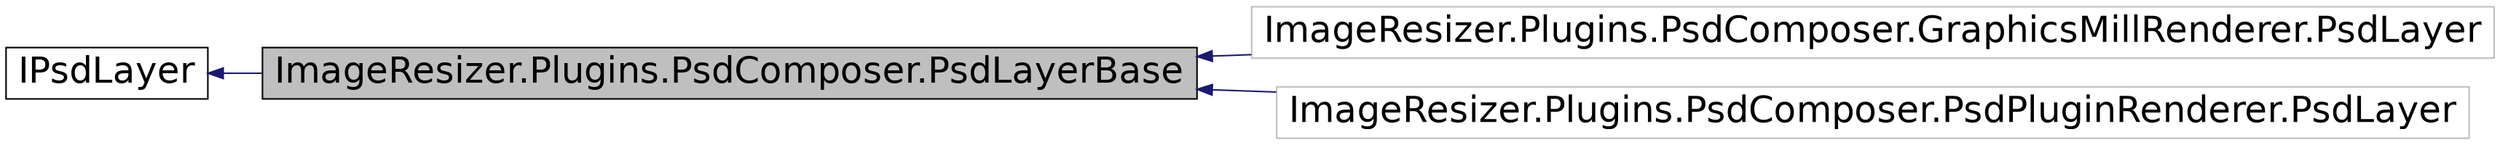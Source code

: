 digraph G
{
  edge [fontname="Helvetica",fontsize="24",labelfontname="Helvetica",labelfontsize="24"];
  node [fontname="Helvetica",fontsize="24",shape=record];
  rankdir="LR";
  Node1 [label="ImageResizer.Plugins.PsdComposer.PsdLayerBase",height=0.2,width=0.4,color="black", fillcolor="grey75", style="filled" fontcolor="black"];
  Node2 -> Node1 [dir="back",color="midnightblue",fontsize="24",style="solid",fontname="Helvetica"];
  Node2 [label="IPsdLayer",height=0.2,width=0.4,color="black", fillcolor="white", style="filled",URL="$interface_image_resizer_1_1_plugins_1_1_psd_composer_1_1_i_psd_layer.html"];
  Node1 -> Node3 [dir="back",color="midnightblue",fontsize="24",style="solid",fontname="Helvetica"];
  Node3 [label="ImageResizer.Plugins.PsdComposer.GraphicsMillRenderer.PsdLayer",height=0.2,width=0.4,color="grey75", fillcolor="white", style="filled"];
  Node1 -> Node4 [dir="back",color="midnightblue",fontsize="24",style="solid",fontname="Helvetica"];
  Node4 [label="ImageResizer.Plugins.PsdComposer.PsdPluginRenderer.PsdLayer",height=0.2,width=0.4,color="grey75", fillcolor="white", style="filled"];
}
